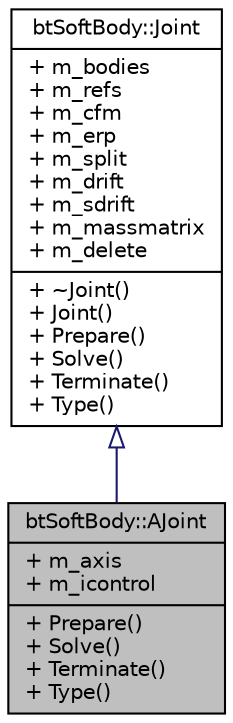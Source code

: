 digraph G
{
  edge [fontname="Helvetica",fontsize="10",labelfontname="Helvetica",labelfontsize="10"];
  node [fontname="Helvetica",fontsize="10",shape=record];
  Node1 [label="{btSoftBody::AJoint\n|+ m_axis\l+ m_icontrol\l|+ Prepare()\l+ Solve()\l+ Terminate()\l+ Type()\l}",height=0.2,width=0.4,color="black", fillcolor="grey75", style="filled" fontcolor="black"];
  Node2 -> Node1 [dir=back,color="midnightblue",fontsize="10",style="solid",arrowtail="empty",fontname="Helvetica"];
  Node2 [label="{btSoftBody::Joint\n|+ m_bodies\l+ m_refs\l+ m_cfm\l+ m_erp\l+ m_split\l+ m_drift\l+ m_sdrift\l+ m_massmatrix\l+ m_delete\l|+ ~Joint()\l+ Joint()\l+ Prepare()\l+ Solve()\l+ Terminate()\l+ Type()\l}",height=0.2,width=0.4,color="black", fillcolor="white", style="filled",URL="$d4/df6/structbtSoftBody_1_1Joint.html"];
}
